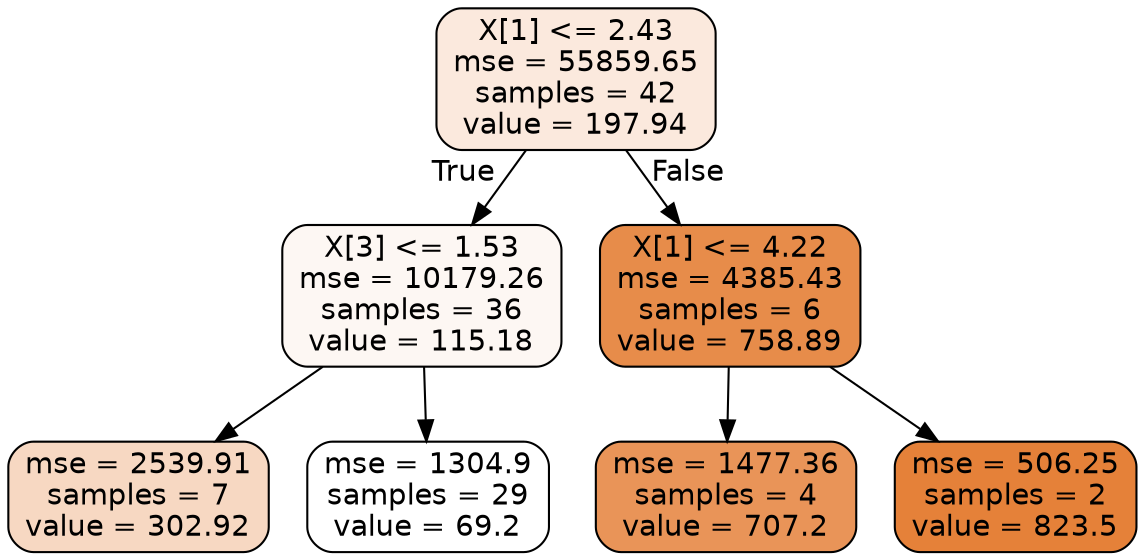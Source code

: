 digraph Tree {
node [shape=box, style="filled, rounded", color="black", fontname=helvetica] ;
edge [fontname=helvetica] ;
0 [label="X[1] <= 2.43\nmse = 55859.65\nsamples = 42\nvalue = 197.94", fillcolor="#fbe9dd"] ;
1 [label="X[3] <= 1.53\nmse = 10179.26\nsamples = 36\nvalue = 115.18", fillcolor="#fdf7f3"] ;
0 -> 1 [labeldistance=2.5, labelangle=45, headlabel="True"] ;
2 [label="mse = 2539.91\nsamples = 7\nvalue = 302.92", fillcolor="#f7d8c2"] ;
1 -> 2 ;
3 [label="mse = 1304.9\nsamples = 29\nvalue = 69.2", fillcolor="#ffffff"] ;
1 -> 3 ;
4 [label="X[1] <= 4.22\nmse = 4385.43\nsamples = 6\nvalue = 758.89", fillcolor="#e78c4a"] ;
0 -> 4 [labeldistance=2.5, labelangle=-45, headlabel="False"] ;
5 [label="mse = 1477.36\nsamples = 4\nvalue = 707.2", fillcolor="#e99458"] ;
4 -> 5 ;
6 [label="mse = 506.25\nsamples = 2\nvalue = 823.5", fillcolor="#e58139"] ;
4 -> 6 ;
}